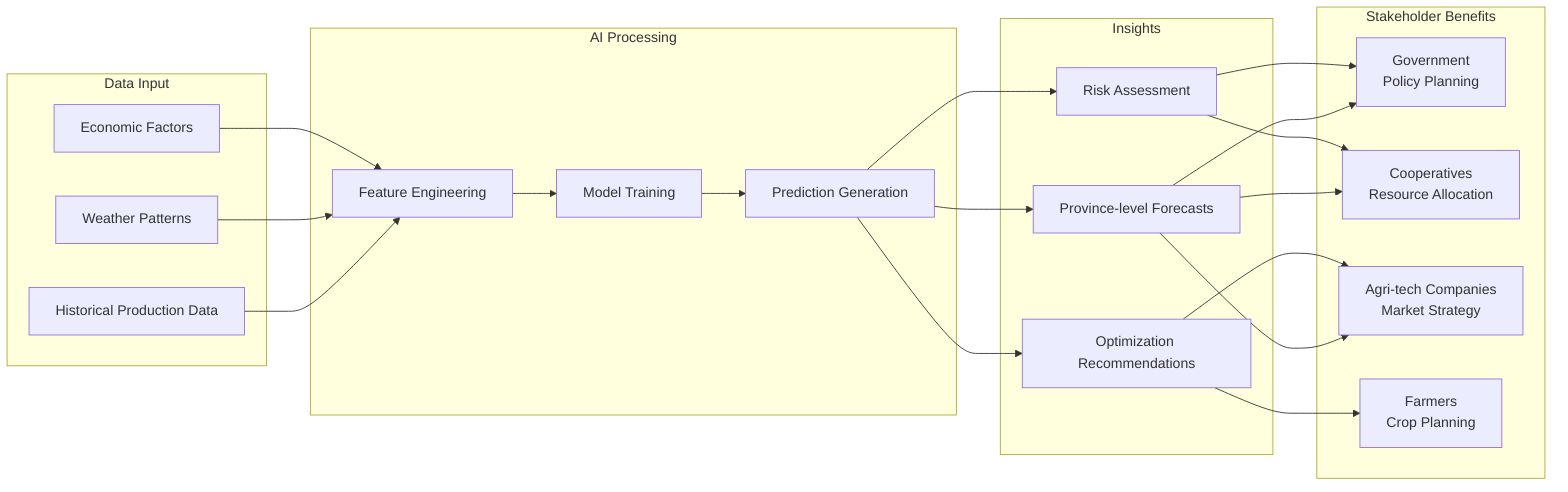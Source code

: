 graph LR
    subgraph "Data Input"
        A[Historical Production Data]
        B[Weather Patterns]
        C[Economic Factors]
    end
    
    subgraph "AI Processing"
        D[Feature Engineering]
        E[Model Training]
        F[Prediction Generation]
    end
    
    subgraph "Insights"
        G[Province-level Forecasts]
        H[Risk Assessment]
        I[Optimization Recommendations]
    end
    
    subgraph "Stakeholder Benefits"
        J[Government<br/>Policy Planning]
        K[Cooperatives<br/>Resource Allocation]
        L[Agri-tech Companies<br/>Market Strategy]
        M[Farmers<br/>Crop Planning]
    end
    
    A --> D
    B --> D
    C --> D
    D --> E
    E --> F
    F --> G
    F --> H
    F --> I
    G --> J
    G --> K
    G --> L
    H --> J
    H --> K
    I --> M
    I --> L